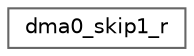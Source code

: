 digraph "Graphical Class Hierarchy"
{
 // LATEX_PDF_SIZE
  bgcolor="transparent";
  edge [fontname=Helvetica,fontsize=10,labelfontname=Helvetica,labelfontsize=10];
  node [fontname=Helvetica,fontsize=10,shape=box,height=0.2,width=0.4];
  rankdir="LR";
  Node0 [id="Node000000",label="dma0_skip1_r",height=0.2,width=0.4,color="grey40", fillcolor="white", style="filled",URL="$structdma0__skip1__r.html",tooltip=" "];
}
